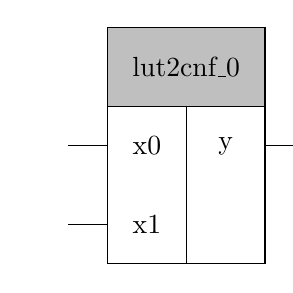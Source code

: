 \begin{tikzpicture}

% instance name section
\filldraw[fill=lightgray] (0,2) rectangle (2,3);
\node (instancename) at (1,2.5) {lut2cnf\_0};

% input port section
\draw (0,0) rectangle (1, 2);
\node (portX0) at (0.5, 1.5) {x0};
\node (portX1) at (0.5, 0.5) {x1};
\draw (-0.5, 1.5) -- (0, 1.5);
\draw (-0.5, 0.5) -- (0, 0.5);


% output port section
\draw(1, 0) rectangle (2, 2);
\node (portY) at (1.5, 1.5) {y};
\draw (2, 1.5) -- (2.5, 1.5);

\end{tikzpicture}